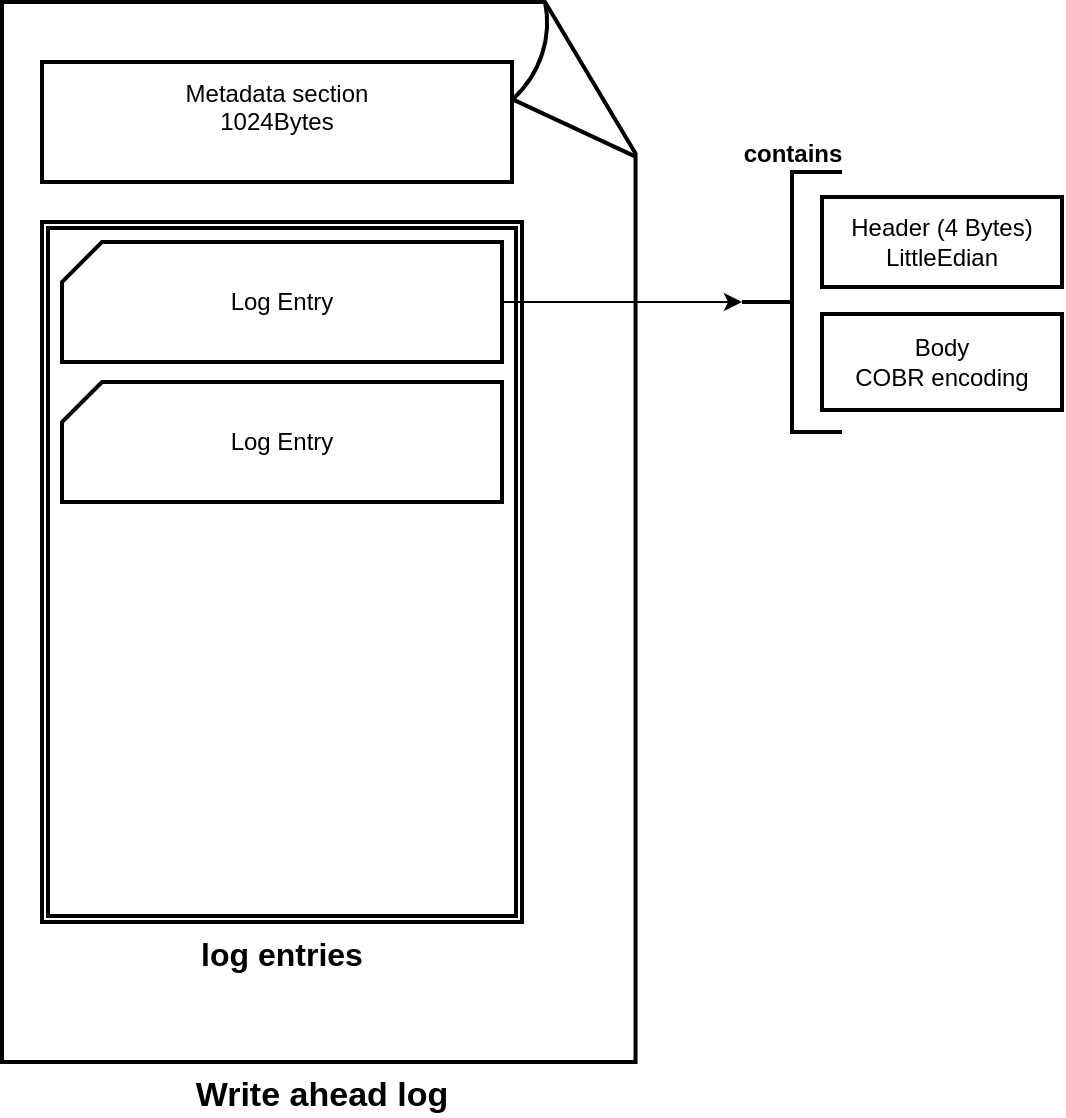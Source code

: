 <mxfile version="13.10.0" type="device"><diagram id="UkqDDxXulxUN-NViC9nC" name="Page-1"><mxGraphModel dx="1305" dy="882" grid="1" gridSize="10" guides="1" tooltips="1" connect="1" arrows="1" fold="1" page="1" pageScale="1" pageWidth="850" pageHeight="1100" math="0" shadow="0"><root><mxCell id="0"/><mxCell id="1" parent="0"/><object label="&lt;font style=&quot;font-size: 17px&quot;&gt;&lt;b&gt;Write ahead log&lt;/b&gt;&lt;/font&gt;" stencilType="document" id="YW_iXGMyYTQzQY0_u3cw-1"><mxCell style="shape=mxgraph.basic.document;whiteSpace=wrap;html=1;fillColor=#ffffff;strokeColor=#000000;strokeWidth=2;verticalAlign=top;labelPosition=center;verticalLabelPosition=bottom;align=center;" parent="1" vertex="1"><mxGeometry x="280" y="80" width="320" height="530" as="geometry"/></mxCell></object><object label="&lt;div&gt;Metadata section&lt;/div&gt;&lt;div&gt;1024Bytes&lt;br&gt;&lt;/div&gt;&lt;div&gt;&lt;br&gt;&lt;/div&gt;" stencilType="generic-component" id="YW_iXGMyYTQzQY0_u3cw-3"><mxCell style="rounded=0;whiteSpace=wrap;html=1;strokeWidth=2;" parent="1" vertex="1"><mxGeometry x="300" y="110" width="235" height="60" as="geometry"/></mxCell></object><object label="&lt;div style=&quot;font-size: 16px&quot;&gt;&lt;font style=&quot;font-size: 16px&quot;&gt;&lt;b&gt;log entries&lt;br&gt;&lt;br&gt;&lt;/b&gt;&lt;/font&gt;&lt;/div&gt;" stencilType="ext" id="YW_iXGMyYTQzQY0_u3cw-4"><mxCell style="shape=ext;double=1;rounded=0;whiteSpace=wrap;html=1;labelPosition=center;verticalLabelPosition=bottom;align=center;verticalAlign=top;strokeWidth=2;" parent="1" vertex="1"><mxGeometry x="300" y="190" width="240" height="350" as="geometry"/></mxCell></object><object label="" stencilType="generic-channel" id="YW_iXGMyYTQzQY0_u3cw-12"><mxCell style="edgeStyle=orthogonalEdgeStyle;rounded=0;html=1;entryX=0;entryY=0.5;entryDx=0;entryDy=0;entryPerimeter=0;jettySize=auto;orthogonalLoop=1;fontSize=20;fontStyle=1;" parent="1" source="YW_iXGMyYTQzQY0_u3cw-6" target="YW_iXGMyYTQzQY0_u3cw-11" edge="1"><mxGeometry relative="1" as="geometry"/></mxCell></object><object label="Log Entry" stencilType="card" id="YW_iXGMyYTQzQY0_u3cw-6"><mxCell style="verticalLabelPosition=middle;verticalAlign=middle;html=1;strokeWidth=2;shape=card;whiteSpace=wrap;size=20;arcSize=12;labelPosition=center;align=center;" parent="1" vertex="1"><mxGeometry x="310" y="200" width="220" height="60" as="geometry"/></mxCell></object><object label="Log Entry" stencilType="card" id="YW_iXGMyYTQzQY0_u3cw-10"><mxCell style="verticalLabelPosition=middle;verticalAlign=middle;html=1;strokeWidth=2;shape=card;whiteSpace=wrap;size=20;arcSize=12;labelPosition=center;align=center;" parent="1" vertex="1"><mxGeometry x="310" y="270" width="220" height="60" as="geometry"/></mxCell></object><object label="&lt;b&gt;contains&lt;/b&gt;" stencilType="annotation_2" id="YW_iXGMyYTQzQY0_u3cw-11"><mxCell style="strokeWidth=2;html=1;shape=mxgraph.flowchart.annotation_2;align=center;verticalAlign=bottom;labelPosition=center;verticalLabelPosition=top;" parent="1" vertex="1"><mxGeometry x="650" y="165" width="50" height="130" as="geometry"/></mxCell></object><object label="&lt;div&gt;Header (4 Bytes)&lt;/div&gt;&lt;div&gt;LittleEdian&lt;br&gt;&lt;/div&gt;" stencilType="generic-component" id="YW_iXGMyYTQzQY0_u3cw-13"><mxCell style="rounded=0;whiteSpace=wrap;html=1;strokeWidth=2;" parent="1" vertex="1"><mxGeometry x="690" y="177.5" width="120" height="45" as="geometry"/></mxCell></object><object label="&lt;div&gt;Body&lt;br&gt;&lt;/div&gt;&lt;div&gt;COBR encoding&lt;br&gt;&lt;/div&gt;" stencilType="generic-component" id="YW_iXGMyYTQzQY0_u3cw-14"><mxCell style="rounded=0;whiteSpace=wrap;html=1;strokeWidth=2;" parent="1" vertex="1"><mxGeometry x="690" y="236" width="120" height="48" as="geometry"/></mxCell></object></root></mxGraphModel></diagram></mxfile>